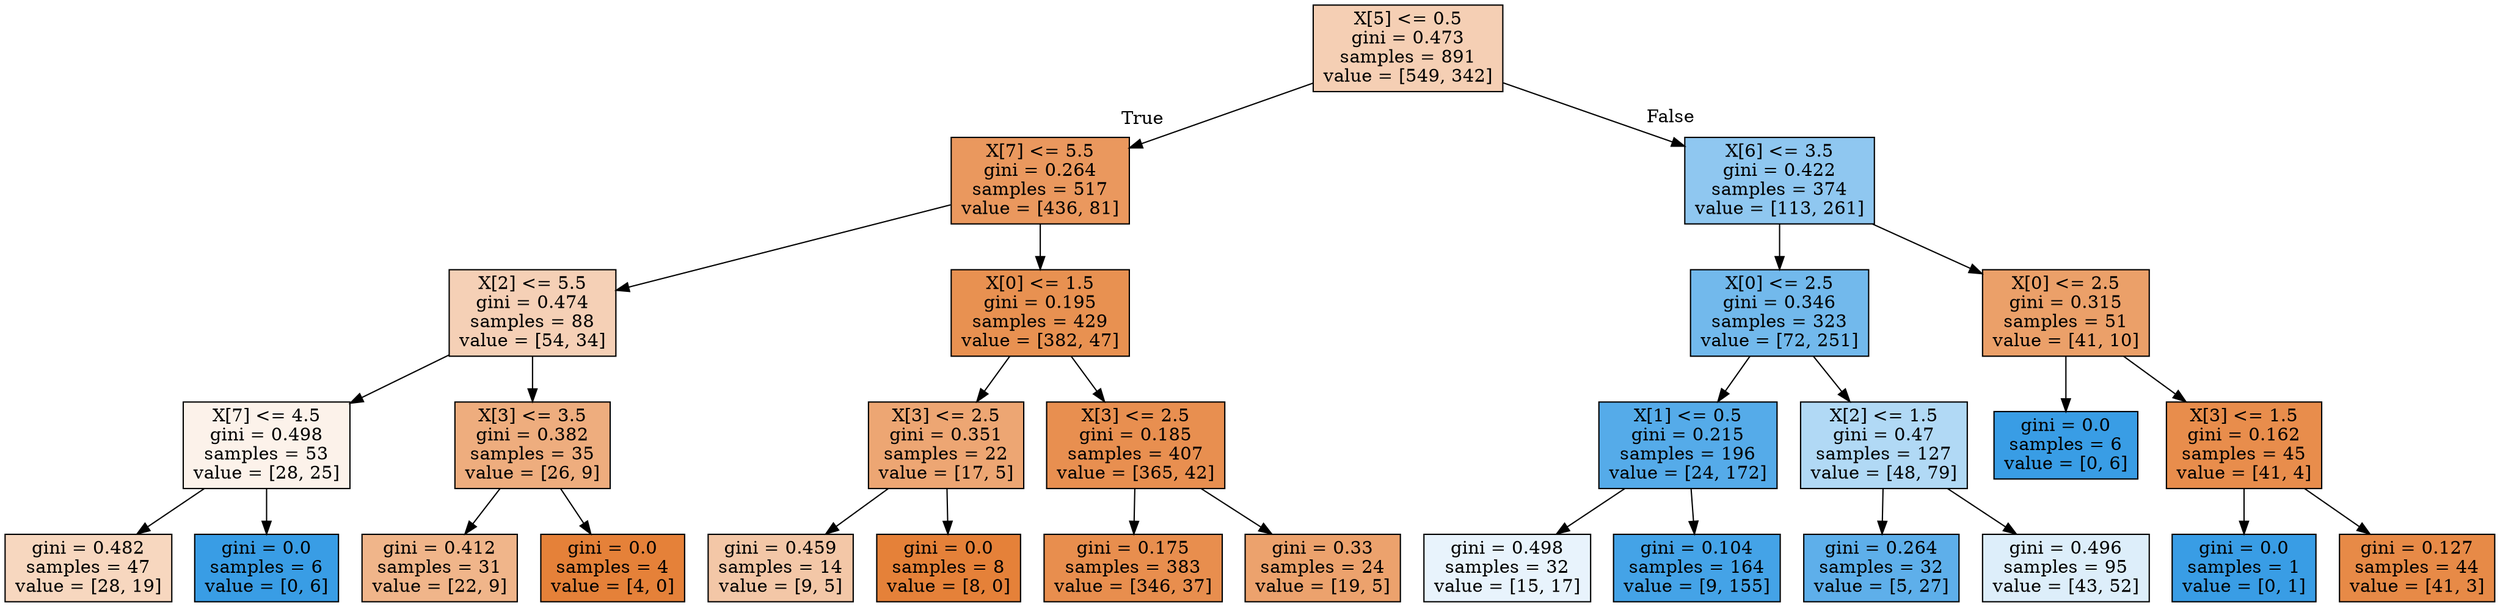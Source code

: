 digraph Tree {
node [shape=box, style="filled", color="black"] ;
0 [label="X[5] <= 0.5\ngini = 0.473\nsamples = 891\nvalue = [549, 342]", fillcolor="#f5cfb4"] ;
1 [label="X[7] <= 5.5\ngini = 0.264\nsamples = 517\nvalue = [436, 81]", fillcolor="#ea985e"] ;
0 -> 1 [labeldistance=2.5, labelangle=45, headlabel="True"] ;
2 [label="X[2] <= 5.5\ngini = 0.474\nsamples = 88\nvalue = [54, 34]", fillcolor="#f5d0b6"] ;
1 -> 2 ;
3 [label="X[7] <= 4.5\ngini = 0.498\nsamples = 53\nvalue = [28, 25]", fillcolor="#fcf2ea"] ;
2 -> 3 ;
4 [label="gini = 0.482\nsamples = 47\nvalue = [28, 19]", fillcolor="#f7d7bf"] ;
3 -> 4 ;
5 [label="gini = 0.0\nsamples = 6\nvalue = [0, 6]", fillcolor="#399de5"] ;
3 -> 5 ;
6 [label="X[3] <= 3.5\ngini = 0.382\nsamples = 35\nvalue = [26, 9]", fillcolor="#eead7e"] ;
2 -> 6 ;
7 [label="gini = 0.412\nsamples = 31\nvalue = [22, 9]", fillcolor="#f0b58a"] ;
6 -> 7 ;
8 [label="gini = 0.0\nsamples = 4\nvalue = [4, 0]", fillcolor="#e58139"] ;
6 -> 8 ;
9 [label="X[0] <= 1.5\ngini = 0.195\nsamples = 429\nvalue = [382, 47]", fillcolor="#e89151"] ;
1 -> 9 ;
10 [label="X[3] <= 2.5\ngini = 0.351\nsamples = 22\nvalue = [17, 5]", fillcolor="#eda673"] ;
9 -> 10 ;
11 [label="gini = 0.459\nsamples = 14\nvalue = [9, 5]", fillcolor="#f3c7a7"] ;
10 -> 11 ;
12 [label="gini = 0.0\nsamples = 8\nvalue = [8, 0]", fillcolor="#e58139"] ;
10 -> 12 ;
13 [label="X[3] <= 2.5\ngini = 0.185\nsamples = 407\nvalue = [365, 42]", fillcolor="#e88f50"] ;
9 -> 13 ;
14 [label="gini = 0.175\nsamples = 383\nvalue = [346, 37]", fillcolor="#e88e4e"] ;
13 -> 14 ;
15 [label="gini = 0.33\nsamples = 24\nvalue = [19, 5]", fillcolor="#eca26d"] ;
13 -> 15 ;
16 [label="X[6] <= 3.5\ngini = 0.422\nsamples = 374\nvalue = [113, 261]", fillcolor="#8fc7f0"] ;
0 -> 16 [labeldistance=2.5, labelangle=-45, headlabel="False"] ;
17 [label="X[0] <= 2.5\ngini = 0.346\nsamples = 323\nvalue = [72, 251]", fillcolor="#72b9ec"] ;
16 -> 17 ;
18 [label="X[1] <= 0.5\ngini = 0.215\nsamples = 196\nvalue = [24, 172]", fillcolor="#55abe9"] ;
17 -> 18 ;
19 [label="gini = 0.498\nsamples = 32\nvalue = [15, 17]", fillcolor="#e8f3fc"] ;
18 -> 19 ;
20 [label="gini = 0.104\nsamples = 164\nvalue = [9, 155]", fillcolor="#44a3e7"] ;
18 -> 20 ;
21 [label="X[2] <= 1.5\ngini = 0.47\nsamples = 127\nvalue = [48, 79]", fillcolor="#b1d9f5"] ;
17 -> 21 ;
22 [label="gini = 0.264\nsamples = 32\nvalue = [5, 27]", fillcolor="#5eafea"] ;
21 -> 22 ;
23 [label="gini = 0.496\nsamples = 95\nvalue = [43, 52]", fillcolor="#ddeefa"] ;
21 -> 23 ;
24 [label="X[0] <= 2.5\ngini = 0.315\nsamples = 51\nvalue = [41, 10]", fillcolor="#eba069"] ;
16 -> 24 ;
25 [label="gini = 0.0\nsamples = 6\nvalue = [0, 6]", fillcolor="#399de5"] ;
24 -> 25 ;
26 [label="X[3] <= 1.5\ngini = 0.162\nsamples = 45\nvalue = [41, 4]", fillcolor="#e88d4c"] ;
24 -> 26 ;
27 [label="gini = 0.0\nsamples = 1\nvalue = [0, 1]", fillcolor="#399de5"] ;
26 -> 27 ;
28 [label="gini = 0.127\nsamples = 44\nvalue = [41, 3]", fillcolor="#e78a47"] ;
26 -> 28 ;
}